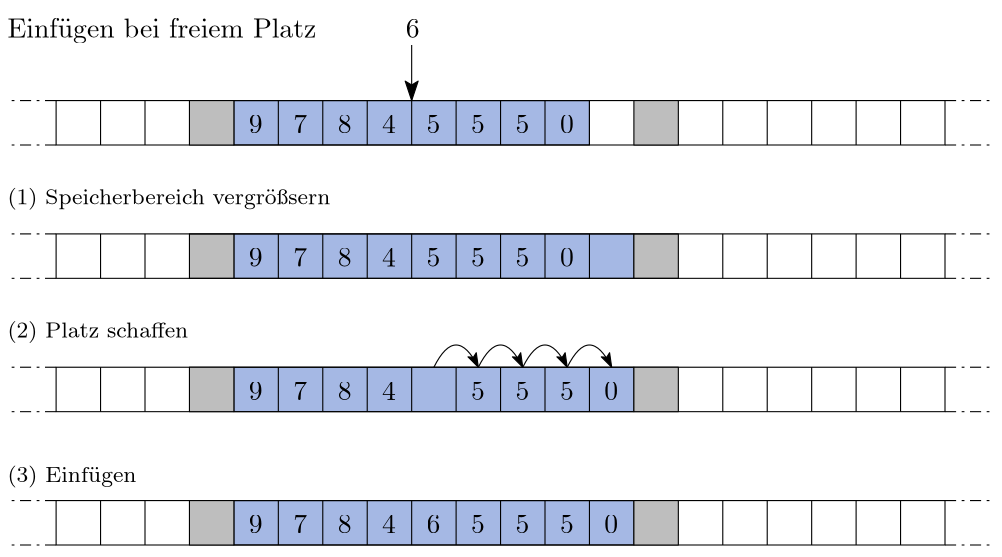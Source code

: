 <?xml version="1.0"?>
<!DOCTYPE ipe SYSTEM "ipe.dtd">
<ipe version="70218" creator="Ipe 7.2.24">
<info created="D:20220705165209" modified="D:20230902213836"/>
<ipestyle name="basic">
<symbol name="arrow/arc(spx)">
<path stroke="sym-stroke" fill="sym-stroke" pen="sym-pen">
0 0 m
-1 0.333 l
-1 -0.333 l
h
</path>
</symbol>
<symbol name="arrow/farc(spx)">
<path stroke="sym-stroke" fill="white" pen="sym-pen">
0 0 m
-1 0.333 l
-1 -0.333 l
h
</path>
</symbol>
<symbol name="arrow/ptarc(spx)">
<path stroke="sym-stroke" fill="sym-stroke" pen="sym-pen">
0 0 m
-1 0.333 l
-0.8 0 l
-1 -0.333 l
h
</path>
</symbol>
<symbol name="arrow/fptarc(spx)">
<path stroke="sym-stroke" fill="white" pen="sym-pen">
0 0 m
-1 0.333 l
-0.8 0 l
-1 -0.333 l
h
</path>
</symbol>
<symbol name="mark/circle(sx)" transformations="translations">
<path fill="sym-stroke">
0.6 0 0 0.6 0 0 e
0.4 0 0 0.4 0 0 e
</path>
</symbol>
<symbol name="mark/disk(sx)" transformations="translations">
<path fill="sym-stroke">
0.6 0 0 0.6 0 0 e
</path>
</symbol>
<symbol name="mark/fdisk(sfx)" transformations="translations">
<group>
<path fill="sym-fill">
0.5 0 0 0.5 0 0 e
</path>
<path fill="sym-stroke" fillrule="eofill">
0.6 0 0 0.6 0 0 e
0.4 0 0 0.4 0 0 e
</path>
</group>
</symbol>
<symbol name="mark/box(sx)" transformations="translations">
<path fill="sym-stroke" fillrule="eofill">
-0.6 -0.6 m
0.6 -0.6 l
0.6 0.6 l
-0.6 0.6 l
h
-0.4 -0.4 m
0.4 -0.4 l
0.4 0.4 l
-0.4 0.4 l
h
</path>
</symbol>
<symbol name="mark/square(sx)" transformations="translations">
<path fill="sym-stroke">
-0.6 -0.6 m
0.6 -0.6 l
0.6 0.6 l
-0.6 0.6 l
h
</path>
</symbol>
<symbol name="mark/fsquare(sfx)" transformations="translations">
<group>
<path fill="sym-fill">
-0.5 -0.5 m
0.5 -0.5 l
0.5 0.5 l
-0.5 0.5 l
h
</path>
<path fill="sym-stroke" fillrule="eofill">
-0.6 -0.6 m
0.6 -0.6 l
0.6 0.6 l
-0.6 0.6 l
h
-0.4 -0.4 m
0.4 -0.4 l
0.4 0.4 l
-0.4 0.4 l
h
</path>
</group>
</symbol>
<symbol name="mark/cross(sx)" transformations="translations">
<group>
<path fill="sym-stroke">
-0.43 -0.57 m
0.57 0.43 l
0.43 0.57 l
-0.57 -0.43 l
h
</path>
<path fill="sym-stroke">
-0.43 0.57 m
0.57 -0.43 l
0.43 -0.57 l
-0.57 0.43 l
h
</path>
</group>
</symbol>
<symbol name="arrow/fnormal(spx)">
<path stroke="sym-stroke" fill="white" pen="sym-pen">
0 0 m
-1 0.333 l
-1 -0.333 l
h
</path>
</symbol>
<symbol name="arrow/pointed(spx)">
<path stroke="sym-stroke" fill="sym-stroke" pen="sym-pen">
0 0 m
-1 0.333 l
-0.8 0 l
-1 -0.333 l
h
</path>
</symbol>
<symbol name="arrow/fpointed(spx)">
<path stroke="sym-stroke" fill="white" pen="sym-pen">
0 0 m
-1 0.333 l
-0.8 0 l
-1 -0.333 l
h
</path>
</symbol>
<symbol name="arrow/linear(spx)">
<path stroke="sym-stroke" pen="sym-pen">
-1 0.333 m
0 0 l
-1 -0.333 l
</path>
</symbol>
<symbol name="arrow/fdouble(spx)">
<path stroke="sym-stroke" fill="white" pen="sym-pen">
0 0 m
-1 0.333 l
-1 -0.333 l
h
-1 0 m
-2 0.333 l
-2 -0.333 l
h
</path>
</symbol>
<symbol name="arrow/double(spx)">
<path stroke="sym-stroke" fill="sym-stroke" pen="sym-pen">
0 0 m
-1 0.333 l
-1 -0.333 l
h
-1 0 m
-2 0.333 l
-2 -0.333 l
h
</path>
</symbol>
<anglesize name="22.5 deg" value="22.5"/>
<anglesize name="30 deg" value="30"/>
<anglesize name="45 deg" value="45"/>
<anglesize name="60 deg" value="60"/>
<anglesize name="90 deg" value="90"/>
<arrowsize name="large" value="10"/>
<arrowsize name="small" value="5"/>
<arrowsize name="tiny" value="3"/>
<color name="blue" value="0 0 1"/>
<color name="brown" value="0.647 0.165 0.165"/>
<color name="darkblue" value="0 0 0.545"/>
<color name="darkcyan" value="0 0.545 0.545"/>
<color name="darkgray" value="0.663"/>
<color name="darkgreen" value="0 0.392 0"/>
<color name="darkmagenta" value="0.545 0 0.545"/>
<color name="darkorange" value="1 0.549 0"/>
<color name="darkred" value="0.545 0 0"/>
<color name="gold" value="1 0.843 0"/>
<color name="gray" value="0.745"/>
<color name="green" value="0 1 0"/>
<color name="lightblue" value="0.678 0.847 0.902"/>
<color name="lightcyan" value="0.878 1 1"/>
<color name="lightgray" value="0.827"/>
<color name="lightgreen" value="0.565 0.933 0.565"/>
<color name="lightyellow" value="1 1 0.878"/>
<color name="navy" value="0 0 0.502"/>
<color name="orange" value="1 0.647 0"/>
<color name="pink" value="1 0.753 0.796"/>
<color name="purple" value="0.627 0.125 0.941"/>
<color name="red" value="1 0 0"/>
<color name="sbblue" value="0.298 0.447 0.79"/>
<color name="sbgreen" value="0.333 0.658 0.407"/>
<color name="sborange" value="0.866 0.517 0.321"/>
<color name="sbpurple" value="0.505 0.447 0.698"/>
<color name="sbred" value="0.768 0.305 0.321"/>
<color name="seagreen" value="0.18 0.545 0.341"/>
<color name="turquoise" value="0.251 0.878 0.816"/>
<color name="verydarkgray" value="0.4"/>
<color name="violet" value="0.933 0.51 0.933"/>
<color name="yellow" value="1 1 0"/>
<dashstyle name="dash dot dotted" value="[4 2 1 2 1 2] 0"/>
<dashstyle name="dash dotted" value="[4 2 1 2] 0"/>
<dashstyle name="dashed" value="[4] 0"/>
<dashstyle name="dotted" value="[1 3] 0"/>
<gridsize name="10 pts (~3.5 mm)" value="10"/>
<gridsize name="14 pts (~5 mm)" value="14"/>
<gridsize name="16 pts (~6 mm)" value="16"/>
<gridsize name="20 pts (~7 mm)" value="20"/>
<gridsize name="28 pts (~10 mm)" value="28"/>
<gridsize name="32 pts (~12 mm)" value="32"/>
<gridsize name="4 pts" value="4"/>
<gridsize name="56 pts (~20 mm)" value="56"/>
<gridsize name="8 pts (~3 mm)" value="8"/>
<opacity name="10%" value="0.1"/>
<opacity name="30%" value="0.3"/>
<opacity name="50%" value="0.5"/>
<opacity name="75%" value="0.75"/>
<pen name="fat" value="1.2"/>
<pen name="heavier" value="0.8"/>
<pen name="ultrafat" value="2"/>
<symbolsize name="large" value="5"/>
<symbolsize name="small" value="2"/>
<symbolsize name="tiny" value="1.1"/>
<textsize name="Huge" value="\Huge"/>
<textsize name="LARGE" value="\LARGE"/>
<textsize name="Large" value="\Large"/>
<textsize name="footnote" value="\footnotesize"/>
<textsize name="huge" value="\huge"/>
<textsize name="large" value="\large"/>
<textsize name="small" value="\small"/>
<textsize name="tiny" value="\tiny"/>
<textstyle name="center" begin="\begin{center}" end="\end{center}"/>
<textstyle name="item" begin="\begin{itemize}\item{}" end="\end{itemize}"/>
<textstyle name="itemize" begin="\begin{itemize}" end="\end{itemize}"/>
<tiling name="falling" angle="-60" step="4" width="1"/>
<tiling name="rising" angle="30" step="4" width="1"/>
</ipestyle>
<page>
<layer name="alpha"/>
<view layers="alpha" active="alpha"/>
<path layer="alpha" fill="white">
76 820 m
76 620 l
436 620 l
436 820 l
h
</path>
<path matrix="1 0 0 1 0 16" stroke="black" fill="sbblue" opacity="50%" stroke-opacity="opaque">
160 720 m
160 704 l
304 704 l
304 720 l
h
</path>
<path matrix="1 0 0 1 0 -32" stroke="black" fill="sbblue" opacity="50%" stroke-opacity="opaque">
160 720 m
160 704 l
304 704 l
304 720 l
h
</path>
<path matrix="1 0 0 1 0 -80" stroke="black" fill="sbblue" opacity="50%" stroke-opacity="opaque">
160 720 m
160 704 l
304 704 l
304 720 l
h
</path>
<path stroke="black" fill="sbblue" opacity="50%" stroke-opacity="opaque">
160 784 m
160 768 l
288 768 l
288 784 l
h
</path>
<path stroke="black">
96 784 m
96 768 l
416 768 l
416 784 l
h
</path>
<path stroke="black">
112 784 m
112 768 l
</path>
<path stroke="black">
128 784 m
128 768 l
</path>
<path matrix="1 0 0 1 32 0" stroke="black">
144 784 m
144 768 l
</path>
<path matrix="1 0 0 1 48 0" stroke="black">
144 784 m
144 768 l
</path>
<path matrix="1 0 0 1 64 0" stroke="black">
144 784 m
144 768 l
</path>
<path matrix="1 0 0 1 80 0" stroke="black">
144 784 m
144 768 l
</path>
<path matrix="1 0 0 1 96 0" stroke="black">
144 784 m
144 768 l
</path>
<path matrix="1 0 0 1 112 0" stroke="black">
144 784 m
144 768 l
</path>
<path matrix="1 0 0 1 128 0" stroke="black">
144 784 m
144 768 l
</path>
<path matrix="1 0 0 1 144 0" stroke="black">
144 784 m
144 768 l
</path>
<path matrix="1 0 0 1 192 0" stroke="black">
144 784 m
144 768 l
</path>
<path matrix="1 0 0 1 208 0" stroke="black">
144 784 m
144 768 l
</path>
<path matrix="1 0 0 1 224 0" stroke="black">
144 784 m
144 768 l
</path>
<path matrix="1 0 0 1 240 0" stroke="black">
144 784 m
144 768 l
</path>
<path matrix="1 0 0 1 256 0" stroke="black">
144 784 m
144 768 l
</path>
<text matrix="1 0 0 1 -2.64493 -3.76787" transformations="translations" pos="168 776" stroke="black" type="label" width="4.981" height="6.42" depth="0" valign="baseline">9</text>
<text matrix="1 0 0 1 13.3551 -3.76787" transformations="translations" pos="168 776" stroke="black" type="label" width="4.981" height="6.42" depth="0" valign="baseline">7</text>
<text matrix="1 0 0 1 29.3551 -3.76787" transformations="translations" pos="168 776" stroke="black" type="label" width="4.981" height="6.42" depth="0" valign="baseline">8</text>
<text matrix="1 0 0 1 45.3551 -3.76787" transformations="translations" pos="168 776" stroke="black" type="label" width="4.981" height="6.42" depth="0" valign="baseline">4</text>
<text matrix="1 0 0 1 61.3551 -3.76787" transformations="translations" pos="168 776" stroke="black" type="label" width="4.981" height="6.42" depth="0" valign="baseline">5</text>
<text matrix="1 0 0 1 77.3551 -3.76787" transformations="translations" pos="168 776" stroke="black" type="label" width="4.981" height="6.42" depth="0" valign="baseline">5</text>
<text matrix="1 0 0 1 93.3551 -3.76787" transformations="translations" pos="168 776" stroke="black" type="label" width="4.981" height="6.42" depth="0" valign="baseline">5</text>
<text matrix="1 0 0 1 109.355 -3.76787" transformations="translations" pos="168 776" stroke="black" type="label" width="4.981" height="6.42" depth="0" valign="baseline">0</text>
<path stroke="black" fill="gray">
304 784 m
304 768 l
320 768 l
320 784 l
h
</path>
<path stroke="black" dash="dash dotted">
96 784 m
80 784 l
</path>
<path stroke="black" dash="dash dotted">
96 768 m
80 768 l
</path>
<path stroke="black" dash="dash dotted">
416 784 m
432 784 l
</path>
<path stroke="black" dash="dash dotted">
416 768 m
432 768 l
</path>
<path matrix="1 0 0 1 -160 0" stroke="black" fill="gray">
304 784 m
304 768 l
320 768 l
320 784 l
h
</path>
<path matrix="1 0 0 1 0 -96" stroke="black">
96 784 m
96 768 l
416 768 l
416 784 l
h
</path>
<path matrix="1 0 0 1 0 -96" stroke="black">
112 784 m
112 768 l
</path>
<path matrix="1 0 0 1 0 -96" stroke="black">
128 784 m
128 768 l
</path>
<path matrix="1 0 0 1 32 -96" stroke="black">
144 784 m
144 768 l
</path>
<path matrix="1 0 0 1 48 -96" stroke="black">
144 784 m
144 768 l
</path>
<path matrix="1 0 0 1 64 -96" stroke="black">
144 784 m
144 768 l
</path>
<path matrix="1 0 0 1 80 -96" stroke="black">
144 784 m
144 768 l
</path>
<path matrix="1 0 0 1 96 -96" stroke="black">
144 784 m
144 768 l
</path>
<path matrix="1 0 0 1 112 -96" stroke="black">
144 784 m
144 768 l
</path>
<path matrix="1 0 0 1 128 -96" stroke="black">
144 784 m
144 768 l
</path>
<path matrix="1 0 0 1 144 -96" stroke="black">
144 784 m
144 768 l
</path>
<path matrix="1 0 0 1 192 -96" stroke="black">
144 784 m
144 768 l
</path>
<path matrix="1 0 0 1 208 -96" stroke="black">
144 784 m
144 768 l
</path>
<path matrix="1 0 0 1 224 -96" stroke="black">
144 784 m
144 768 l
</path>
<path matrix="1 0 0 1 240 -96" stroke="black">
144 784 m
144 768 l
</path>
<path matrix="1 0 0 1 256 -96" stroke="black">
144 784 m
144 768 l
</path>
<text matrix="1 0 0 1 -2.64493 -99.7679" transformations="translations" pos="168 776" stroke="black" type="label" width="4.981" height="6.42" depth="0" valign="baseline">9</text>
<text matrix="1 0 0 1 13.3551 -99.7679" transformations="translations" pos="168 776" stroke="black" type="label" width="4.981" height="6.42" depth="0" valign="baseline">7</text>
<text matrix="1 0 0 1 29.3551 -99.7679" transformations="translations" pos="168 776" stroke="black" type="label" width="4.981" height="6.42" depth="0" valign="baseline">8</text>
<text matrix="1 0 0 1 45.3551 -99.7679" transformations="translations" pos="168 776" stroke="black" type="label" width="4.981" height="6.42" depth="0" valign="baseline">4</text>
<text matrix="1 0 0 1 77.3551 -99.7679" transformations="translations" pos="168 776" stroke="black" type="label" width="4.981" height="6.42" depth="0" valign="baseline">5</text>
<text matrix="1 0 0 1 93.3551 -99.7679" transformations="translations" pos="168 776" stroke="black" type="label" width="4.981" height="6.42" depth="0" valign="baseline">5</text>
<text matrix="1 0 0 1 109.355 -99.7679" transformations="translations" pos="168 776" stroke="black" type="label" width="4.981" height="6.42" depth="0" valign="baseline">5</text>
<text matrix="1 0 0 1 125.355 -99.7679" transformations="translations" pos="168 776" stroke="black" type="label" width="4.981" height="6.42" depth="0" valign="baseline">0</text>
<path matrix="1 0 0 1 0 -96" stroke="black" fill="gray">
304 784 m
304 768 l
320 768 l
320 784 l
h
</path>
<path matrix="1 0 0 1 0 -96" stroke="black" dash="dash dotted">
96 784 m
80 784 l
</path>
<path matrix="1 0 0 1 0 -96" stroke="black" dash="dash dotted">
96 768 m
80 768 l
</path>
<path matrix="1 0 0 1 0 -96" stroke="black" dash="dash dotted">
416 784 m
432 784 l
</path>
<path matrix="1 0 0 1 0 -96" stroke="black" dash="dash dotted">
416 768 m
432 768 l
</path>
<path matrix="1 0 0 1 -160 -96" stroke="black" fill="gray">
304 784 m
304 768 l
320 768 l
320 784 l
h
</path>
<text matrix="1 0 0 1 -2.1509 -1.38682" transformations="translations" pos="224 808" stroke="black" type="label" width="4.981" height="6.42" depth="0" valign="baseline">6</text>
<path stroke="black" fill="gray" arrow="ptarc/normal">
224 804 m
224 784 l
</path>
<text matrix="1 0 0 1 -81.5202 -1.31414" transformations="translations" pos="160 808" stroke="black" type="label" width="111.277" height="6.926" depth="1.93" valign="baseline">Einfügen bei freiem Platz</text>
<path matrix="1 0 0 1 0 -32" stroke="black" arrow="ptarc/small">
232 720 m
240 736
248 720 c
</path>
<path matrix="1 0 0 1 16 -32" stroke="black" arrow="ptarc/small">
232 720 m
240 736
248 720 c
</path>
<path matrix="1 0 0 1 32 -32" stroke="black" arrow="ptarc/small">
232 720 m
240 736
248 720 c
</path>
<path matrix="1 0 0 1 48 -32" stroke="black" arrow="ptarc/small">
232 720 m
240 736
248 720 c
</path>
<text matrix="1 0 0 1 -81.5202 -109.314" transformations="translations" pos="160 808" stroke="black" type="label" width="65.085" height="5.98" depth="1.99" valign="baseline" size="8">(2) Platz schaffen</text>
<path matrix="1 0 0 1 0 -144" stroke="black">
96 784 m
96 768 l
416 768 l
416 784 l
h
</path>
<path matrix="1 0 0 1 0 -144" stroke="black">
112 784 m
112 768 l
</path>
<path matrix="1 0 0 1 0 -144" stroke="black">
128 784 m
128 768 l
</path>
<path matrix="1 0 0 1 32 -144" stroke="black">
144 784 m
144 768 l
</path>
<path matrix="1 0 0 1 48 -144" stroke="black">
144 784 m
144 768 l
</path>
<path matrix="1 0 0 1 64 -144" stroke="black">
144 784 m
144 768 l
</path>
<path matrix="1 0 0 1 80 -144" stroke="black">
144 784 m
144 768 l
</path>
<path matrix="1 0 0 1 96 -144" stroke="black">
144 784 m
144 768 l
</path>
<path matrix="1 0 0 1 112 -144" stroke="black">
144 784 m
144 768 l
</path>
<path matrix="1 0 0 1 128 -144" stroke="black">
144 784 m
144 768 l
</path>
<path matrix="1 0 0 1 144 -144" stroke="black">
144 784 m
144 768 l
</path>
<path matrix="1 0 0 1 192 -144" stroke="black">
144 784 m
144 768 l
</path>
<path matrix="1 0 0 1 208 -144" stroke="black">
144 784 m
144 768 l
</path>
<path matrix="1 0 0 1 224 -144" stroke="black">
144 784 m
144 768 l
</path>
<path matrix="1 0 0 1 240 -144" stroke="black">
144 784 m
144 768 l
</path>
<path matrix="1 0 0 1 256 -144" stroke="black">
144 784 m
144 768 l
</path>
<text matrix="1 0 0 1 -2.64493 -147.768" transformations="translations" pos="168 776" stroke="black" type="label" width="4.981" height="6.42" depth="0" valign="baseline">9</text>
<text matrix="1 0 0 1 13.3551 -147.768" transformations="translations" pos="168 776" stroke="black" type="label" width="4.981" height="6.42" depth="0" valign="baseline">7</text>
<text matrix="1 0 0 1 29.3551 -147.768" transformations="translations" pos="168 776" stroke="black" type="label" width="4.981" height="6.42" depth="0" valign="baseline">8</text>
<text matrix="1 0 0 1 45.3551 -147.768" transformations="translations" pos="168 776" stroke="black" type="label" width="4.981" height="6.42" depth="0" valign="baseline">4</text>
<text matrix="1 0 0 1 77.3551 -147.768" transformations="translations" pos="168 776" stroke="black" type="label" width="4.981" height="6.42" depth="0" valign="baseline">5</text>
<text matrix="1 0 0 1 93.3551 -147.768" transformations="translations" pos="168 776" stroke="black" type="label" width="4.981" height="6.42" depth="0" valign="baseline">5</text>
<text matrix="1 0 0 1 109.355 -147.768" transformations="translations" pos="168 776" stroke="black" type="label" width="4.981" height="6.42" depth="0" valign="baseline">5</text>
<text matrix="1 0 0 1 125.355 -147.768" transformations="translations" pos="168 776" stroke="black" type="label" width="4.981" height="6.42" depth="0" valign="baseline">0</text>
<path matrix="1 0 0 1 0 -144" stroke="black" fill="gray">
304 784 m
304 768 l
320 768 l
320 784 l
h
</path>
<path matrix="1 0 0 1 0 -144" stroke="black" dash="dash dotted">
96 784 m
80 784 l
</path>
<path matrix="1 0 0 1 0 -144" stroke="black" dash="dash dotted">
96 768 m
80 768 l
</path>
<path matrix="1 0 0 1 0 -144" stroke="black" dash="dash dotted">
416 784 m
432 784 l
</path>
<path matrix="1 0 0 1 0 -144" stroke="black" dash="dash dotted">
416 768 m
432 768 l
</path>
<path matrix="1 0 0 1 -160 -144" stroke="black" fill="gray">
304 784 m
304 768 l
320 768 l
320 784 l
h
</path>
<text matrix="1 0 0 1 -81.5202 -161.314" transformations="translations" pos="160 808" stroke="black" type="label" width="46.454" height="5.98" depth="1.99" valign="baseline" size="8">(3) Einfügen</text>
<text matrix="1 0 0 1 61.3551 -147.768" transformations="translations" pos="168 776" stroke="black" type="label" width="4.981" height="6.42" depth="0" valign="baseline">6</text>
<path matrix="1 0 0 1 0 -48" stroke="black">
112 784 m
112 768 l
</path>
<path matrix="1 0 0 1 0 -48" stroke="black">
128 784 m
128 768 l
</path>
<path matrix="1 0 0 1 48 -48" stroke="black">
144 784 m
144 768 l
</path>
<path matrix="1 0 0 1 64 -48" stroke="black">
144 784 m
144 768 l
</path>
<path matrix="1 0 0 1 80 -48" stroke="black">
144 784 m
144 768 l
</path>
<path matrix="1 0 0 1 96 -48" stroke="black">
144 784 m
144 768 l
</path>
<path matrix="1 0 0 1 112 -48" stroke="black">
144 784 m
144 768 l
</path>
<path matrix="1 0 0 1 128 -48" stroke="black">
144 784 m
144 768 l
</path>
<path matrix="1 0 0 1 144 -48" stroke="black">
144 784 m
144 768 l
</path>
<path matrix="1 0 0 1 192 -48" stroke="black">
144 784 m
144 768 l
</path>
<path matrix="1 0 0 1 208 -48" stroke="black">
144 784 m
144 768 l
</path>
<path matrix="1 0 0 1 224 -48" stroke="black">
144 784 m
144 768 l
</path>
<path matrix="1 0 0 1 240 -48" stroke="black">
144 784 m
144 768 l
</path>
<path matrix="1 0 0 1 256 -48" stroke="black">
144 784 m
144 768 l
</path>
<text matrix="1 0 0 1 -2.64493 -51.7679" transformations="translations" pos="168 776" stroke="black" type="label" width="4.981" height="6.42" depth="0" valign="baseline">9</text>
<text matrix="1 0 0 1 13.3551 -51.7679" transformations="translations" pos="168 776" stroke="black" type="label" width="4.981" height="6.42" depth="0" valign="baseline">7</text>
<text matrix="1 0 0 1 29.3551 -51.7679" transformations="translations" pos="168 776" stroke="black" type="label" width="4.981" height="6.42" depth="0" valign="baseline">8</text>
<text matrix="1 0 0 1 45.3551 -51.7679" transformations="translations" pos="168 776" stroke="black" type="label" width="4.981" height="6.42" depth="0" valign="baseline">4</text>
<text matrix="1 0 0 1 61.3551 -51.7679" transformations="translations" pos="168 776" stroke="black" type="label" width="4.981" height="6.42" depth="0" valign="baseline">5</text>
<text matrix="1 0 0 1 77.3551 -51.7679" transformations="translations" pos="168 776" stroke="black" type="label" width="4.981" height="6.42" depth="0" valign="baseline">5</text>
<text matrix="1 0 0 1 93.3551 -51.7679" transformations="translations" pos="168 776" stroke="black" type="label" width="4.981" height="6.42" depth="0" valign="baseline">5</text>
<text matrix="1 0 0 1 109.355 -51.7679" transformations="translations" pos="168 776" stroke="black" type="label" width="4.981" height="6.42" depth="0" valign="baseline">0</text>
<path matrix="1 0 0 1 0 -48" stroke="black" fill="gray">
304 784 m
304 768 l
320 768 l
320 784 l
h
</path>
<path matrix="1 0 0 1 0 -48" stroke="black" dash="dash dotted">
96 784 m
80 784 l
</path>
<path matrix="1 0 0 1 0 -48" stroke="black" dash="dash dotted">
96 768 m
80 768 l
</path>
<path matrix="1 0 0 1 0 -48" stroke="black" dash="dash dotted">
416 784 m
432 784 l
</path>
<path matrix="1 0 0 1 0 -48" stroke="black" dash="dash dotted">
416 768 m
432 768 l
</path>
<path matrix="1 0 0 1 -160 -48" stroke="black" fill="gray">
304 784 m
304 768 l
320 768 l
320 784 l
h
</path>
<text matrix="1 0 0 1 -81.5202 -61.314" transformations="translations" pos="160 808" stroke="black" type="label" width="116.286" height="5.98" depth="1.99" valign="baseline" size="8">(1) Speicherbereich vergrößsern</text>
<path matrix="1 0 0 1 0 16" stroke="black" fill="sbblue">
176 720 m
176 704 l
</path>
<path matrix="1 0 0 1 0 16" stroke="black">
96 720 m
96 704 l
416 704 l
416 720 l
h
</path>
</page>
</ipe>
